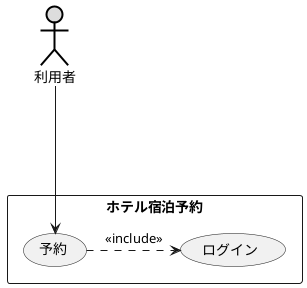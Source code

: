 @startuml ホテル
'left to right direction
actor 利用者 as user #DDDDDD;line:black;line.bold;
rectangle ホテル宿泊予約{
    usecase ログイン
    usecase 予約
}
予約 .> ログイン : <<include>>
user ---> 予約
@enduml